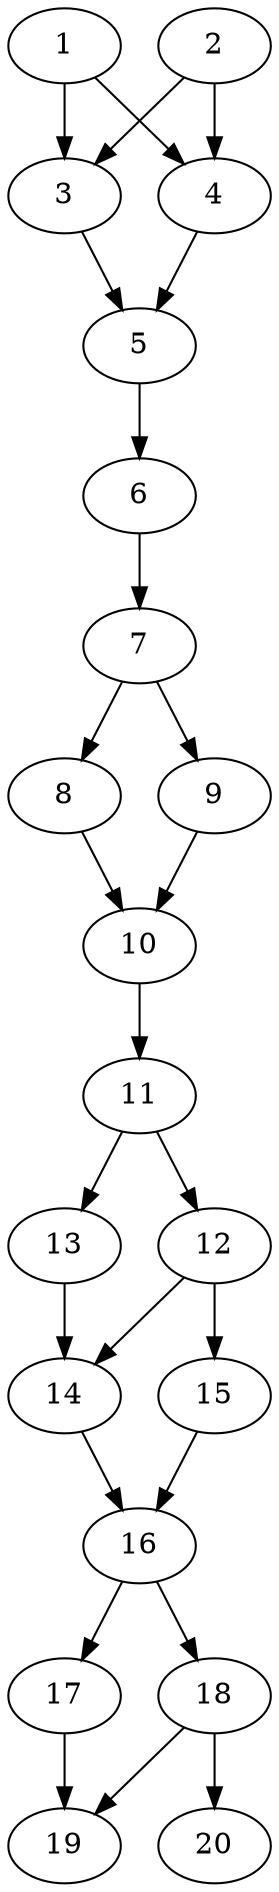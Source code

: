 // DAG automatically generated by daggen at Thu Oct  3 13:58:42 2019
// ./daggen --dot -n 20 --ccr 0.4 --fat 0.3 --regular 0.9 --density 0.9 --mindata 5242880 --maxdata 52428800 
digraph G {
  1 [size="54064640", alpha="0.09", expect_size="21625856"] 
  1 -> 3 [size ="21625856"]
  1 -> 4 [size ="21625856"]
  2 [size="74068480", alpha="0.12", expect_size="29627392"] 
  2 -> 3 [size ="29627392"]
  2 -> 4 [size ="29627392"]
  3 [size="52259840", alpha="0.14", expect_size="20903936"] 
  3 -> 5 [size ="20903936"]
  4 [size="126599680", alpha="0.08", expect_size="50639872"] 
  4 -> 5 [size ="50639872"]
  5 [size="53107200", alpha="0.03", expect_size="21242880"] 
  5 -> 6 [size ="21242880"]
  6 [size="13424640", alpha="0.04", expect_size="5369856"] 
  6 -> 7 [size ="5369856"]
  7 [size="124418560", alpha="0.06", expect_size="49767424"] 
  7 -> 8 [size ="49767424"]
  7 -> 9 [size ="49767424"]
  8 [size="128071680", alpha="0.17", expect_size="51228672"] 
  8 -> 10 [size ="51228672"]
  9 [size="22195200", alpha="0.15", expect_size="8878080"] 
  9 -> 10 [size ="8878080"]
  10 [size="13340160", alpha="0.11", expect_size="5336064"] 
  10 -> 11 [size ="5336064"]
  11 [size="128501760", alpha="0.05", expect_size="51400704"] 
  11 -> 12 [size ="51400704"]
  11 -> 13 [size ="51400704"]
  12 [size="65551360", alpha="0.05", expect_size="26220544"] 
  12 -> 14 [size ="26220544"]
  12 -> 15 [size ="26220544"]
  13 [size="18496000", alpha="0.20", expect_size="7398400"] 
  13 -> 14 [size ="7398400"]
  14 [size="100213760", alpha="0.08", expect_size="40085504"] 
  14 -> 16 [size ="40085504"]
  15 [size="28423680", alpha="0.11", expect_size="11369472"] 
  15 -> 16 [size ="11369472"]
  16 [size="46100480", alpha="0.10", expect_size="18440192"] 
  16 -> 17 [size ="18440192"]
  16 -> 18 [size ="18440192"]
  17 [size="68390400", alpha="0.01", expect_size="27356160"] 
  17 -> 19 [size ="27356160"]
  18 [size="102993920", alpha="0.01", expect_size="41197568"] 
  18 -> 19 [size ="41197568"]
  18 -> 20 [size ="41197568"]
  19 [size="85102080", alpha="0.02", expect_size="34040832"] 
  20 [size="53760000", alpha="0.11", expect_size="21504000"] 
}
